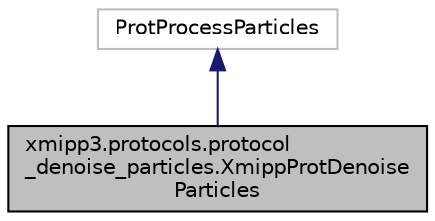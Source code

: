 digraph "xmipp3.protocols.protocol_denoise_particles.XmippProtDenoiseParticles"
{
  edge [fontname="Helvetica",fontsize="10",labelfontname="Helvetica",labelfontsize="10"];
  node [fontname="Helvetica",fontsize="10",shape=record];
  Node2 [label="xmipp3.protocols.protocol\l_denoise_particles.XmippProtDenoise\lParticles",height=0.2,width=0.4,color="black", fillcolor="grey75", style="filled", fontcolor="black"];
  Node3 -> Node2 [dir="back",color="midnightblue",fontsize="10",style="solid",fontname="Helvetica"];
  Node3 [label="ProtProcessParticles",height=0.2,width=0.4,color="grey75", fillcolor="white", style="filled"];
}
